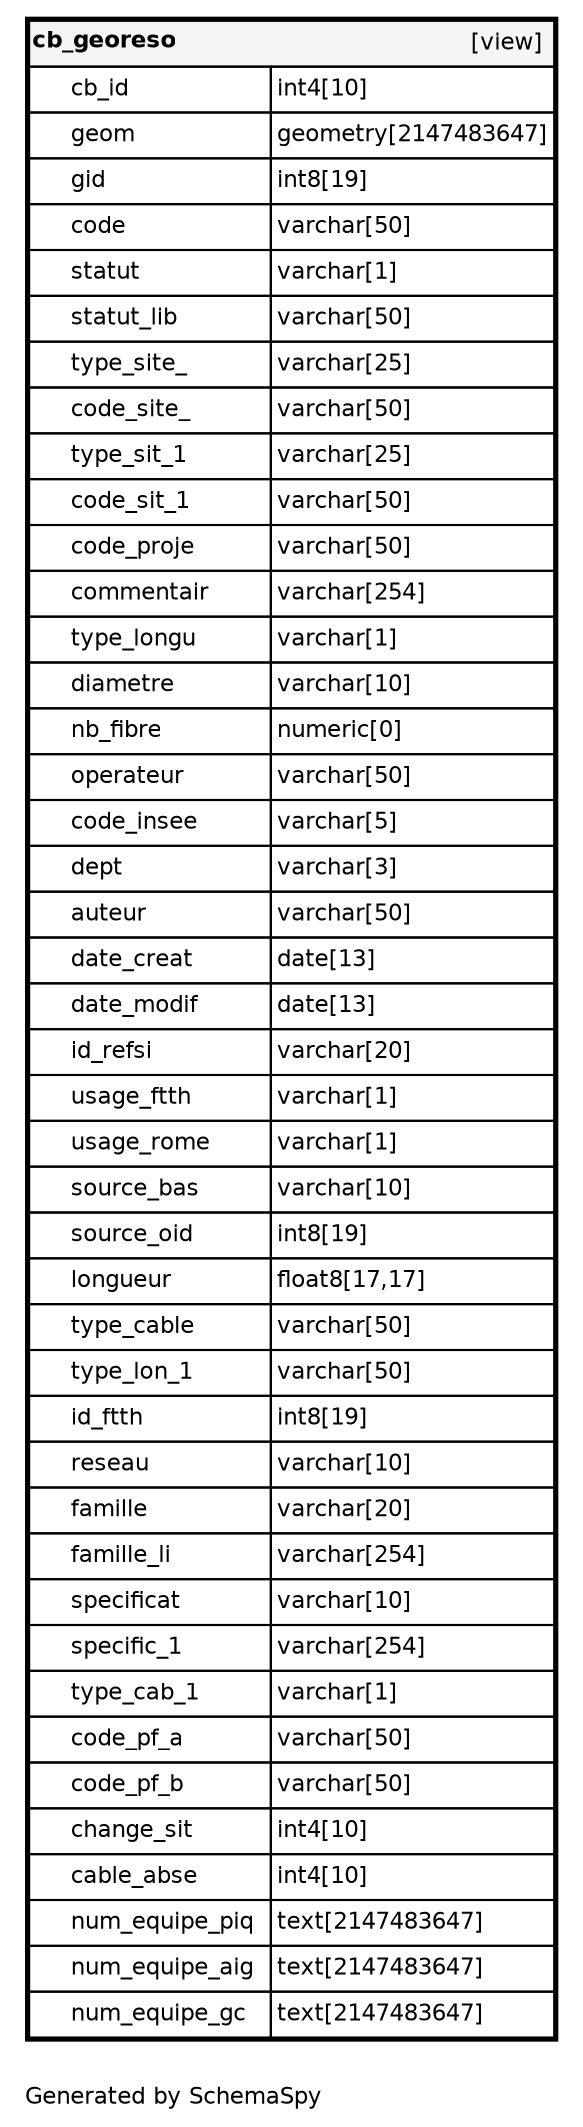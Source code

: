 digraph "oneDegreeRelationshipsDiagram" {
  graph [    rankdir="RL"    bgcolor="#ffffff"    label="\nGenerated by SchemaSpy"    labeljust="l"    nodesep="0.18"    ranksep="0.46"    fontname="Helvetica"    fontsize="11"    ration="compress"  ];  node [    fontname="Helvetica"    fontsize="11"    shape="plaintext"  ];  edge [    arrowsize="0.8"  ];
  "cb_georeso" [
   label=<
    <TABLE BORDER="2" CELLBORDER="1" CELLSPACING="0" BGCOLOR="#ffffff">
      <TR><TD COLSPAN="4"  BGCOLOR="#f5f5f5"><TABLE BORDER="0" CELLSPACING="0"><TR><TD ALIGN="LEFT" FIXEDSIZE="TRUE" WIDTH="67" HEIGHT="16"><B>cb_georeso</B></TD><TD ALIGN="RIGHT">[view]</TD></TR></TABLE></TD></TR>
      <TR><TD PORT="cb_id" COLSPAN="2" ALIGN="LEFT"><TABLE BORDER="0" CELLSPACING="0" ALIGN="LEFT"><TR ALIGN="LEFT"><TD ALIGN="LEFT" FIXEDSIZE="TRUE" WIDTH="15" HEIGHT="16"></TD><TD ALIGN="LEFT" FIXEDSIZE="TRUE" WIDTH="95" HEIGHT="16">cb_id</TD></TR></TABLE></TD><TD PORT="cb_id.type" ALIGN="LEFT">int4[10]</TD></TR>
      <TR><TD PORT="geom" COLSPAN="2" ALIGN="LEFT"><TABLE BORDER="0" CELLSPACING="0" ALIGN="LEFT"><TR ALIGN="LEFT"><TD ALIGN="LEFT" FIXEDSIZE="TRUE" WIDTH="15" HEIGHT="16"></TD><TD ALIGN="LEFT" FIXEDSIZE="TRUE" WIDTH="95" HEIGHT="16">geom</TD></TR></TABLE></TD><TD PORT="geom.type" ALIGN="LEFT">geometry[2147483647]</TD></TR>
      <TR><TD PORT="gid" COLSPAN="2" ALIGN="LEFT"><TABLE BORDER="0" CELLSPACING="0" ALIGN="LEFT"><TR ALIGN="LEFT"><TD ALIGN="LEFT" FIXEDSIZE="TRUE" WIDTH="15" HEIGHT="16"></TD><TD ALIGN="LEFT" FIXEDSIZE="TRUE" WIDTH="95" HEIGHT="16">gid</TD></TR></TABLE></TD><TD PORT="gid.type" ALIGN="LEFT">int8[19]</TD></TR>
      <TR><TD PORT="code" COLSPAN="2" ALIGN="LEFT"><TABLE BORDER="0" CELLSPACING="0" ALIGN="LEFT"><TR ALIGN="LEFT"><TD ALIGN="LEFT" FIXEDSIZE="TRUE" WIDTH="15" HEIGHT="16"></TD><TD ALIGN="LEFT" FIXEDSIZE="TRUE" WIDTH="95" HEIGHT="16">code</TD></TR></TABLE></TD><TD PORT="code.type" ALIGN="LEFT">varchar[50]</TD></TR>
      <TR><TD PORT="statut" COLSPAN="2" ALIGN="LEFT"><TABLE BORDER="0" CELLSPACING="0" ALIGN="LEFT"><TR ALIGN="LEFT"><TD ALIGN="LEFT" FIXEDSIZE="TRUE" WIDTH="15" HEIGHT="16"></TD><TD ALIGN="LEFT" FIXEDSIZE="TRUE" WIDTH="95" HEIGHT="16">statut</TD></TR></TABLE></TD><TD PORT="statut.type" ALIGN="LEFT">varchar[1]</TD></TR>
      <TR><TD PORT="statut_lib" COLSPAN="2" ALIGN="LEFT"><TABLE BORDER="0" CELLSPACING="0" ALIGN="LEFT"><TR ALIGN="LEFT"><TD ALIGN="LEFT" FIXEDSIZE="TRUE" WIDTH="15" HEIGHT="16"></TD><TD ALIGN="LEFT" FIXEDSIZE="TRUE" WIDTH="95" HEIGHT="16">statut_lib</TD></TR></TABLE></TD><TD PORT="statut_lib.type" ALIGN="LEFT">varchar[50]</TD></TR>
      <TR><TD PORT="type_site_" COLSPAN="2" ALIGN="LEFT"><TABLE BORDER="0" CELLSPACING="0" ALIGN="LEFT"><TR ALIGN="LEFT"><TD ALIGN="LEFT" FIXEDSIZE="TRUE" WIDTH="15" HEIGHT="16"></TD><TD ALIGN="LEFT" FIXEDSIZE="TRUE" WIDTH="95" HEIGHT="16">type_site_</TD></TR></TABLE></TD><TD PORT="type_site_.type" ALIGN="LEFT">varchar[25]</TD></TR>
      <TR><TD PORT="code_site_" COLSPAN="2" ALIGN="LEFT"><TABLE BORDER="0" CELLSPACING="0" ALIGN="LEFT"><TR ALIGN="LEFT"><TD ALIGN="LEFT" FIXEDSIZE="TRUE" WIDTH="15" HEIGHT="16"></TD><TD ALIGN="LEFT" FIXEDSIZE="TRUE" WIDTH="95" HEIGHT="16">code_site_</TD></TR></TABLE></TD><TD PORT="code_site_.type" ALIGN="LEFT">varchar[50]</TD></TR>
      <TR><TD PORT="type_sit_1" COLSPAN="2" ALIGN="LEFT"><TABLE BORDER="0" CELLSPACING="0" ALIGN="LEFT"><TR ALIGN="LEFT"><TD ALIGN="LEFT" FIXEDSIZE="TRUE" WIDTH="15" HEIGHT="16"></TD><TD ALIGN="LEFT" FIXEDSIZE="TRUE" WIDTH="95" HEIGHT="16">type_sit_1</TD></TR></TABLE></TD><TD PORT="type_sit_1.type" ALIGN="LEFT">varchar[25]</TD></TR>
      <TR><TD PORT="code_sit_1" COLSPAN="2" ALIGN="LEFT"><TABLE BORDER="0" CELLSPACING="0" ALIGN="LEFT"><TR ALIGN="LEFT"><TD ALIGN="LEFT" FIXEDSIZE="TRUE" WIDTH="15" HEIGHT="16"></TD><TD ALIGN="LEFT" FIXEDSIZE="TRUE" WIDTH="95" HEIGHT="16">code_sit_1</TD></TR></TABLE></TD><TD PORT="code_sit_1.type" ALIGN="LEFT">varchar[50]</TD></TR>
      <TR><TD PORT="code_proje" COLSPAN="2" ALIGN="LEFT"><TABLE BORDER="0" CELLSPACING="0" ALIGN="LEFT"><TR ALIGN="LEFT"><TD ALIGN="LEFT" FIXEDSIZE="TRUE" WIDTH="15" HEIGHT="16"></TD><TD ALIGN="LEFT" FIXEDSIZE="TRUE" WIDTH="95" HEIGHT="16">code_proje</TD></TR></TABLE></TD><TD PORT="code_proje.type" ALIGN="LEFT">varchar[50]</TD></TR>
      <TR><TD PORT="commentair" COLSPAN="2" ALIGN="LEFT"><TABLE BORDER="0" CELLSPACING="0" ALIGN="LEFT"><TR ALIGN="LEFT"><TD ALIGN="LEFT" FIXEDSIZE="TRUE" WIDTH="15" HEIGHT="16"></TD><TD ALIGN="LEFT" FIXEDSIZE="TRUE" WIDTH="95" HEIGHT="16">commentair</TD></TR></TABLE></TD><TD PORT="commentair.type" ALIGN="LEFT">varchar[254]</TD></TR>
      <TR><TD PORT="type_longu" COLSPAN="2" ALIGN="LEFT"><TABLE BORDER="0" CELLSPACING="0" ALIGN="LEFT"><TR ALIGN="LEFT"><TD ALIGN="LEFT" FIXEDSIZE="TRUE" WIDTH="15" HEIGHT="16"></TD><TD ALIGN="LEFT" FIXEDSIZE="TRUE" WIDTH="95" HEIGHT="16">type_longu</TD></TR></TABLE></TD><TD PORT="type_longu.type" ALIGN="LEFT">varchar[1]</TD></TR>
      <TR><TD PORT="diametre" COLSPAN="2" ALIGN="LEFT"><TABLE BORDER="0" CELLSPACING="0" ALIGN="LEFT"><TR ALIGN="LEFT"><TD ALIGN="LEFT" FIXEDSIZE="TRUE" WIDTH="15" HEIGHT="16"></TD><TD ALIGN="LEFT" FIXEDSIZE="TRUE" WIDTH="95" HEIGHT="16">diametre</TD></TR></TABLE></TD><TD PORT="diametre.type" ALIGN="LEFT">varchar[10]</TD></TR>
      <TR><TD PORT="nb_fibre" COLSPAN="2" ALIGN="LEFT"><TABLE BORDER="0" CELLSPACING="0" ALIGN="LEFT"><TR ALIGN="LEFT"><TD ALIGN="LEFT" FIXEDSIZE="TRUE" WIDTH="15" HEIGHT="16"></TD><TD ALIGN="LEFT" FIXEDSIZE="TRUE" WIDTH="95" HEIGHT="16">nb_fibre</TD></TR></TABLE></TD><TD PORT="nb_fibre.type" ALIGN="LEFT">numeric[0]</TD></TR>
      <TR><TD PORT="operateur" COLSPAN="2" ALIGN="LEFT"><TABLE BORDER="0" CELLSPACING="0" ALIGN="LEFT"><TR ALIGN="LEFT"><TD ALIGN="LEFT" FIXEDSIZE="TRUE" WIDTH="15" HEIGHT="16"></TD><TD ALIGN="LEFT" FIXEDSIZE="TRUE" WIDTH="95" HEIGHT="16">operateur</TD></TR></TABLE></TD><TD PORT="operateur.type" ALIGN="LEFT">varchar[50]</TD></TR>
      <TR><TD PORT="code_insee" COLSPAN="2" ALIGN="LEFT"><TABLE BORDER="0" CELLSPACING="0" ALIGN="LEFT"><TR ALIGN="LEFT"><TD ALIGN="LEFT" FIXEDSIZE="TRUE" WIDTH="15" HEIGHT="16"></TD><TD ALIGN="LEFT" FIXEDSIZE="TRUE" WIDTH="95" HEIGHT="16">code_insee</TD></TR></TABLE></TD><TD PORT="code_insee.type" ALIGN="LEFT">varchar[5]</TD></TR>
      <TR><TD PORT="dept" COLSPAN="2" ALIGN="LEFT"><TABLE BORDER="0" CELLSPACING="0" ALIGN="LEFT"><TR ALIGN="LEFT"><TD ALIGN="LEFT" FIXEDSIZE="TRUE" WIDTH="15" HEIGHT="16"></TD><TD ALIGN="LEFT" FIXEDSIZE="TRUE" WIDTH="95" HEIGHT="16">dept</TD></TR></TABLE></TD><TD PORT="dept.type" ALIGN="LEFT">varchar[3]</TD></TR>
      <TR><TD PORT="auteur" COLSPAN="2" ALIGN="LEFT"><TABLE BORDER="0" CELLSPACING="0" ALIGN="LEFT"><TR ALIGN="LEFT"><TD ALIGN="LEFT" FIXEDSIZE="TRUE" WIDTH="15" HEIGHT="16"></TD><TD ALIGN="LEFT" FIXEDSIZE="TRUE" WIDTH="95" HEIGHT="16">auteur</TD></TR></TABLE></TD><TD PORT="auteur.type" ALIGN="LEFT">varchar[50]</TD></TR>
      <TR><TD PORT="date_creat" COLSPAN="2" ALIGN="LEFT"><TABLE BORDER="0" CELLSPACING="0" ALIGN="LEFT"><TR ALIGN="LEFT"><TD ALIGN="LEFT" FIXEDSIZE="TRUE" WIDTH="15" HEIGHT="16"></TD><TD ALIGN="LEFT" FIXEDSIZE="TRUE" WIDTH="95" HEIGHT="16">date_creat</TD></TR></TABLE></TD><TD PORT="date_creat.type" ALIGN="LEFT">date[13]</TD></TR>
      <TR><TD PORT="date_modif" COLSPAN="2" ALIGN="LEFT"><TABLE BORDER="0" CELLSPACING="0" ALIGN="LEFT"><TR ALIGN="LEFT"><TD ALIGN="LEFT" FIXEDSIZE="TRUE" WIDTH="15" HEIGHT="16"></TD><TD ALIGN="LEFT" FIXEDSIZE="TRUE" WIDTH="95" HEIGHT="16">date_modif</TD></TR></TABLE></TD><TD PORT="date_modif.type" ALIGN="LEFT">date[13]</TD></TR>
      <TR><TD PORT="id_refsi" COLSPAN="2" ALIGN="LEFT"><TABLE BORDER="0" CELLSPACING="0" ALIGN="LEFT"><TR ALIGN="LEFT"><TD ALIGN="LEFT" FIXEDSIZE="TRUE" WIDTH="15" HEIGHT="16"></TD><TD ALIGN="LEFT" FIXEDSIZE="TRUE" WIDTH="95" HEIGHT="16">id_refsi</TD></TR></TABLE></TD><TD PORT="id_refsi.type" ALIGN="LEFT">varchar[20]</TD></TR>
      <TR><TD PORT="usage_ftth" COLSPAN="2" ALIGN="LEFT"><TABLE BORDER="0" CELLSPACING="0" ALIGN="LEFT"><TR ALIGN="LEFT"><TD ALIGN="LEFT" FIXEDSIZE="TRUE" WIDTH="15" HEIGHT="16"></TD><TD ALIGN="LEFT" FIXEDSIZE="TRUE" WIDTH="95" HEIGHT="16">usage_ftth</TD></TR></TABLE></TD><TD PORT="usage_ftth.type" ALIGN="LEFT">varchar[1]</TD></TR>
      <TR><TD PORT="usage_rome" COLSPAN="2" ALIGN="LEFT"><TABLE BORDER="0" CELLSPACING="0" ALIGN="LEFT"><TR ALIGN="LEFT"><TD ALIGN="LEFT" FIXEDSIZE="TRUE" WIDTH="15" HEIGHT="16"></TD><TD ALIGN="LEFT" FIXEDSIZE="TRUE" WIDTH="95" HEIGHT="16">usage_rome</TD></TR></TABLE></TD><TD PORT="usage_rome.type" ALIGN="LEFT">varchar[1]</TD></TR>
      <TR><TD PORT="source_bas" COLSPAN="2" ALIGN="LEFT"><TABLE BORDER="0" CELLSPACING="0" ALIGN="LEFT"><TR ALIGN="LEFT"><TD ALIGN="LEFT" FIXEDSIZE="TRUE" WIDTH="15" HEIGHT="16"></TD><TD ALIGN="LEFT" FIXEDSIZE="TRUE" WIDTH="95" HEIGHT="16">source_bas</TD></TR></TABLE></TD><TD PORT="source_bas.type" ALIGN="LEFT">varchar[10]</TD></TR>
      <TR><TD PORT="source_oid" COLSPAN="2" ALIGN="LEFT"><TABLE BORDER="0" CELLSPACING="0" ALIGN="LEFT"><TR ALIGN="LEFT"><TD ALIGN="LEFT" FIXEDSIZE="TRUE" WIDTH="15" HEIGHT="16"></TD><TD ALIGN="LEFT" FIXEDSIZE="TRUE" WIDTH="95" HEIGHT="16">source_oid</TD></TR></TABLE></TD><TD PORT="source_oid.type" ALIGN="LEFT">int8[19]</TD></TR>
      <TR><TD PORT="longueur" COLSPAN="2" ALIGN="LEFT"><TABLE BORDER="0" CELLSPACING="0" ALIGN="LEFT"><TR ALIGN="LEFT"><TD ALIGN="LEFT" FIXEDSIZE="TRUE" WIDTH="15" HEIGHT="16"></TD><TD ALIGN="LEFT" FIXEDSIZE="TRUE" WIDTH="95" HEIGHT="16">longueur</TD></TR></TABLE></TD><TD PORT="longueur.type" ALIGN="LEFT">float8[17,17]</TD></TR>
      <TR><TD PORT="type_cable" COLSPAN="2" ALIGN="LEFT"><TABLE BORDER="0" CELLSPACING="0" ALIGN="LEFT"><TR ALIGN="LEFT"><TD ALIGN="LEFT" FIXEDSIZE="TRUE" WIDTH="15" HEIGHT="16"></TD><TD ALIGN="LEFT" FIXEDSIZE="TRUE" WIDTH="95" HEIGHT="16">type_cable</TD></TR></TABLE></TD><TD PORT="type_cable.type" ALIGN="LEFT">varchar[50]</TD></TR>
      <TR><TD PORT="type_lon_1" COLSPAN="2" ALIGN="LEFT"><TABLE BORDER="0" CELLSPACING="0" ALIGN="LEFT"><TR ALIGN="LEFT"><TD ALIGN="LEFT" FIXEDSIZE="TRUE" WIDTH="15" HEIGHT="16"></TD><TD ALIGN="LEFT" FIXEDSIZE="TRUE" WIDTH="95" HEIGHT="16">type_lon_1</TD></TR></TABLE></TD><TD PORT="type_lon_1.type" ALIGN="LEFT">varchar[50]</TD></TR>
      <TR><TD PORT="id_ftth" COLSPAN="2" ALIGN="LEFT"><TABLE BORDER="0" CELLSPACING="0" ALIGN="LEFT"><TR ALIGN="LEFT"><TD ALIGN="LEFT" FIXEDSIZE="TRUE" WIDTH="15" HEIGHT="16"></TD><TD ALIGN="LEFT" FIXEDSIZE="TRUE" WIDTH="95" HEIGHT="16">id_ftth</TD></TR></TABLE></TD><TD PORT="id_ftth.type" ALIGN="LEFT">int8[19]</TD></TR>
      <TR><TD PORT="reseau" COLSPAN="2" ALIGN="LEFT"><TABLE BORDER="0" CELLSPACING="0" ALIGN="LEFT"><TR ALIGN="LEFT"><TD ALIGN="LEFT" FIXEDSIZE="TRUE" WIDTH="15" HEIGHT="16"></TD><TD ALIGN="LEFT" FIXEDSIZE="TRUE" WIDTH="95" HEIGHT="16">reseau</TD></TR></TABLE></TD><TD PORT="reseau.type" ALIGN="LEFT">varchar[10]</TD></TR>
      <TR><TD PORT="famille" COLSPAN="2" ALIGN="LEFT"><TABLE BORDER="0" CELLSPACING="0" ALIGN="LEFT"><TR ALIGN="LEFT"><TD ALIGN="LEFT" FIXEDSIZE="TRUE" WIDTH="15" HEIGHT="16"></TD><TD ALIGN="LEFT" FIXEDSIZE="TRUE" WIDTH="95" HEIGHT="16">famille</TD></TR></TABLE></TD><TD PORT="famille.type" ALIGN="LEFT">varchar[20]</TD></TR>
      <TR><TD PORT="famille_li" COLSPAN="2" ALIGN="LEFT"><TABLE BORDER="0" CELLSPACING="0" ALIGN="LEFT"><TR ALIGN="LEFT"><TD ALIGN="LEFT" FIXEDSIZE="TRUE" WIDTH="15" HEIGHT="16"></TD><TD ALIGN="LEFT" FIXEDSIZE="TRUE" WIDTH="95" HEIGHT="16">famille_li</TD></TR></TABLE></TD><TD PORT="famille_li.type" ALIGN="LEFT">varchar[254]</TD></TR>
      <TR><TD PORT="specificat" COLSPAN="2" ALIGN="LEFT"><TABLE BORDER="0" CELLSPACING="0" ALIGN="LEFT"><TR ALIGN="LEFT"><TD ALIGN="LEFT" FIXEDSIZE="TRUE" WIDTH="15" HEIGHT="16"></TD><TD ALIGN="LEFT" FIXEDSIZE="TRUE" WIDTH="95" HEIGHT="16">specificat</TD></TR></TABLE></TD><TD PORT="specificat.type" ALIGN="LEFT">varchar[10]</TD></TR>
      <TR><TD PORT="specific_1" COLSPAN="2" ALIGN="LEFT"><TABLE BORDER="0" CELLSPACING="0" ALIGN="LEFT"><TR ALIGN="LEFT"><TD ALIGN="LEFT" FIXEDSIZE="TRUE" WIDTH="15" HEIGHT="16"></TD><TD ALIGN="LEFT" FIXEDSIZE="TRUE" WIDTH="95" HEIGHT="16">specific_1</TD></TR></TABLE></TD><TD PORT="specific_1.type" ALIGN="LEFT">varchar[254]</TD></TR>
      <TR><TD PORT="type_cab_1" COLSPAN="2" ALIGN="LEFT"><TABLE BORDER="0" CELLSPACING="0" ALIGN="LEFT"><TR ALIGN="LEFT"><TD ALIGN="LEFT" FIXEDSIZE="TRUE" WIDTH="15" HEIGHT="16"></TD><TD ALIGN="LEFT" FIXEDSIZE="TRUE" WIDTH="95" HEIGHT="16">type_cab_1</TD></TR></TABLE></TD><TD PORT="type_cab_1.type" ALIGN="LEFT">varchar[1]</TD></TR>
      <TR><TD PORT="code_pf_a" COLSPAN="2" ALIGN="LEFT"><TABLE BORDER="0" CELLSPACING="0" ALIGN="LEFT"><TR ALIGN="LEFT"><TD ALIGN="LEFT" FIXEDSIZE="TRUE" WIDTH="15" HEIGHT="16"></TD><TD ALIGN="LEFT" FIXEDSIZE="TRUE" WIDTH="95" HEIGHT="16">code_pf_a</TD></TR></TABLE></TD><TD PORT="code_pf_a.type" ALIGN="LEFT">varchar[50]</TD></TR>
      <TR><TD PORT="code_pf_b" COLSPAN="2" ALIGN="LEFT"><TABLE BORDER="0" CELLSPACING="0" ALIGN="LEFT"><TR ALIGN="LEFT"><TD ALIGN="LEFT" FIXEDSIZE="TRUE" WIDTH="15" HEIGHT="16"></TD><TD ALIGN="LEFT" FIXEDSIZE="TRUE" WIDTH="95" HEIGHT="16">code_pf_b</TD></TR></TABLE></TD><TD PORT="code_pf_b.type" ALIGN="LEFT">varchar[50]</TD></TR>
      <TR><TD PORT="change_sit" COLSPAN="2" ALIGN="LEFT"><TABLE BORDER="0" CELLSPACING="0" ALIGN="LEFT"><TR ALIGN="LEFT"><TD ALIGN="LEFT" FIXEDSIZE="TRUE" WIDTH="15" HEIGHT="16"></TD><TD ALIGN="LEFT" FIXEDSIZE="TRUE" WIDTH="95" HEIGHT="16">change_sit</TD></TR></TABLE></TD><TD PORT="change_sit.type" ALIGN="LEFT">int4[10]</TD></TR>
      <TR><TD PORT="cable_abse" COLSPAN="2" ALIGN="LEFT"><TABLE BORDER="0" CELLSPACING="0" ALIGN="LEFT"><TR ALIGN="LEFT"><TD ALIGN="LEFT" FIXEDSIZE="TRUE" WIDTH="15" HEIGHT="16"></TD><TD ALIGN="LEFT" FIXEDSIZE="TRUE" WIDTH="95" HEIGHT="16">cable_abse</TD></TR></TABLE></TD><TD PORT="cable_abse.type" ALIGN="LEFT">int4[10]</TD></TR>
      <TR><TD PORT="num_equipe_piq" COLSPAN="2" ALIGN="LEFT"><TABLE BORDER="0" CELLSPACING="0" ALIGN="LEFT"><TR ALIGN="LEFT"><TD ALIGN="LEFT" FIXEDSIZE="TRUE" WIDTH="15" HEIGHT="16"></TD><TD ALIGN="LEFT" FIXEDSIZE="TRUE" WIDTH="95" HEIGHT="16">num_equipe_piq</TD></TR></TABLE></TD><TD PORT="num_equipe_piq.type" ALIGN="LEFT">text[2147483647]</TD></TR>
      <TR><TD PORT="num_equipe_aig" COLSPAN="2" ALIGN="LEFT"><TABLE BORDER="0" CELLSPACING="0" ALIGN="LEFT"><TR ALIGN="LEFT"><TD ALIGN="LEFT" FIXEDSIZE="TRUE" WIDTH="15" HEIGHT="16"></TD><TD ALIGN="LEFT" FIXEDSIZE="TRUE" WIDTH="95" HEIGHT="16">num_equipe_aig</TD></TR></TABLE></TD><TD PORT="num_equipe_aig.type" ALIGN="LEFT">text[2147483647]</TD></TR>
      <TR><TD PORT="num_equipe_gc" COLSPAN="2" ALIGN="LEFT"><TABLE BORDER="0" CELLSPACING="0" ALIGN="LEFT"><TR ALIGN="LEFT"><TD ALIGN="LEFT" FIXEDSIZE="TRUE" WIDTH="15" HEIGHT="16"></TD><TD ALIGN="LEFT" FIXEDSIZE="TRUE" WIDTH="95" HEIGHT="16">num_equipe_gc</TD></TR></TABLE></TD><TD PORT="num_equipe_gc.type" ALIGN="LEFT">text[2147483647]</TD></TR>
    </TABLE>>
    URL="cb_georeso.html"
    target="_top"
    tooltip="cb_georeso"
  ];
}
